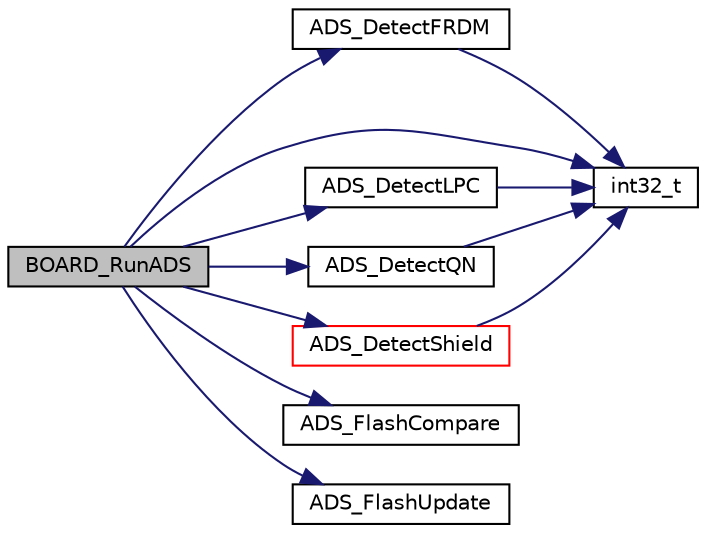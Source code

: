 digraph "BOARD_RunADS"
{
  edge [fontname="Helvetica",fontsize="10",labelfontname="Helvetica",labelfontsize="10"];
  node [fontname="Helvetica",fontsize="10",shape=record];
  rankdir="LR";
  Node0 [label="BOARD_RunADS",height=0.2,width=0.4,color="black", fillcolor="grey75", style="filled", fontcolor="black"];
  Node0 -> Node1 [color="midnightblue",fontsize="10",style="solid",fontname="Helvetica"];
  Node1 [label="ADS_DetectFRDM",height=0.2,width=0.4,color="black", fillcolor="white", style="filled",URL="$auto__detection__service__kl25z_8c.html#a0d4429edc33993cd95b7c61e3ea9fdc3"];
  Node1 -> Node2 [color="midnightblue",fontsize="10",style="solid",fontname="Helvetica"];
  Node2 [label="int32_t",height=0.2,width=0.4,color="black", fillcolor="white", style="filled",URL="$data__format__service_8h.html#a5d7069350a7d7e65686c77a8038f462f",tooltip="The interface function to append the data on the formated stream. "];
  Node0 -> Node3 [color="midnightblue",fontsize="10",style="solid",fontname="Helvetica"];
  Node3 [label="ADS_DetectLPC",height=0.2,width=0.4,color="black", fillcolor="white", style="filled",URL="$lpc_2auto__detection__service_8c.html#aa31f9674d05e903bd620ccd286af1e6f"];
  Node3 -> Node2 [color="midnightblue",fontsize="10",style="solid",fontname="Helvetica"];
  Node0 -> Node4 [color="midnightblue",fontsize="10",style="solid",fontname="Helvetica"];
  Node4 [label="ADS_DetectQN",height=0.2,width=0.4,color="black", fillcolor="white", style="filled",URL="$qn_2auto__detection__service_8c.html#a5a7a73e2d22869c0412a6ccd565930e1"];
  Node4 -> Node2 [color="midnightblue",fontsize="10",style="solid",fontname="Helvetica"];
  Node0 -> Node5 [color="midnightblue",fontsize="10",style="solid",fontname="Helvetica"];
  Node5 [label="ADS_DetectShield",height=0.2,width=0.4,color="red", fillcolor="white", style="filled",URL="$auto__detection__service__kl25z_8c.html#a01f30c94c49eadb65cc176f79209e84c"];
  Node5 -> Node2 [color="midnightblue",fontsize="10",style="solid",fontname="Helvetica"];
  Node0 -> Node31 [color="midnightblue",fontsize="10",style="solid",fontname="Helvetica"];
  Node31 [label="ADS_FlashCompare",height=0.2,width=0.4,color="black", fillcolor="white", style="filled",URL="$auto__detection__service__kl25z_8c.html#a183ae73ebe136fd547ba788842509b4d"];
  Node0 -> Node32 [color="midnightblue",fontsize="10",style="solid",fontname="Helvetica"];
  Node32 [label="ADS_FlashUpdate",height=0.2,width=0.4,color="black", fillcolor="white", style="filled",URL="$auto__detection__service__kl25z_8c.html#a7166b41888dc22e6a6090e081f072fe7"];
  Node0 -> Node2 [color="midnightblue",fontsize="10",style="solid",fontname="Helvetica"];
}
